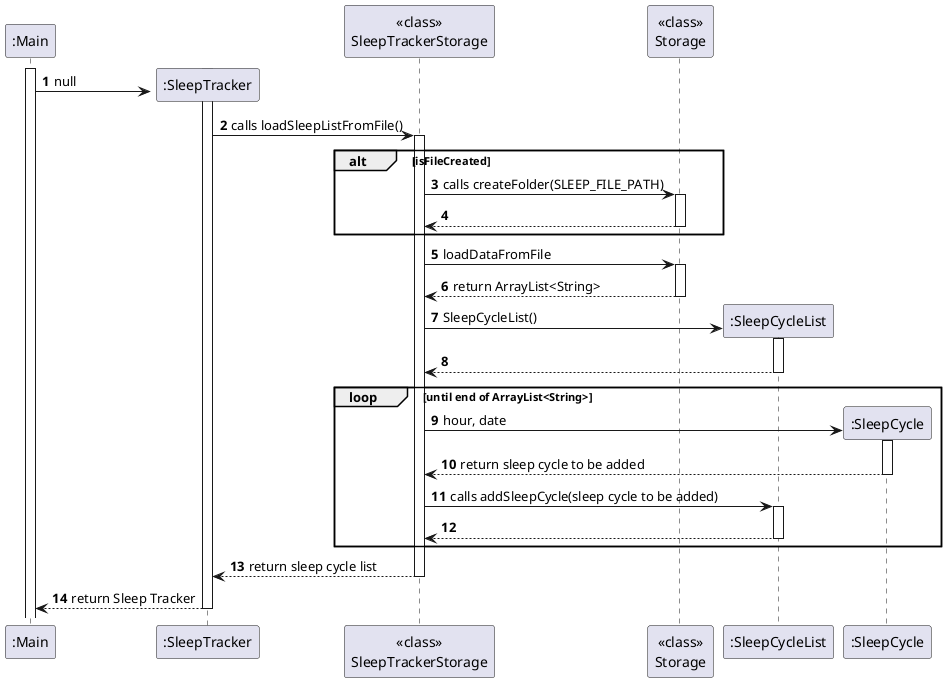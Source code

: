 @startuml
'https://plantuml.com/sequence-diagram

autonumber

participant ":Main" as Main
participant ":SleepTracker" as SleepTracker
participant "<<class>>\nSleepTrackerStorage" as SleepTrackerStorage
participant "<<class>>\nStorage" as Storage
participant ":SleepCycleList" as SleepCycleList
participant ":SleepCycle" as SleepCycle

activate Main
Create SleepTracker
activate SleepTracker
Main -> SleepTracker: null
SleepTracker -> SleepTrackerStorage: calls loadSleepListFromFile()
activate SleepTrackerStorage
alt isFileCreated
    SleepTrackerStorage -> Storage: calls createFolder(SLEEP_FILE_PATH)
    activate Storage
    Storage --> SleepTrackerStorage
    deactivate Storage
end
SleepTrackerStorage -> Storage: loadDataFromFile
activate Storage
Storage --> SleepTrackerStorage: return ArrayList<String>
deactivate Storage
Create SleepCycleList
SleepTrackerStorage -> SleepCycleList: SleepCycleList()
activate SleepCycleList
SleepCycleList --> SleepTrackerStorage
deactivate SleepCycleList
loop until end of ArrayList<String>
Create SleepCycle
SleepTrackerStorage -> SleepCycle: hour, date
activate SleepCycle
SleepCycle --> SleepTrackerStorage: return sleep cycle to be added
deactivate SleepCycle
SleepTrackerStorage -> SleepCycleList: calls addSleepCycle(sleep cycle to be added)
activate SleepCycleList
SleepCycleList --> SleepTrackerStorage
deactivate SleepCycleList
end

SleepTrackerStorage --> SleepTracker: return sleep cycle list
deactivate SleepTrackerStorage
SleepTracker --> Main: return Sleep Tracker
deactivate SleepTracker
@enduml